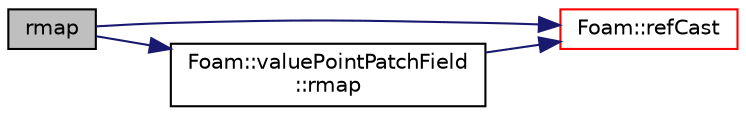 digraph "rmap"
{
  bgcolor="transparent";
  edge [fontname="Helvetica",fontsize="10",labelfontname="Helvetica",labelfontsize="10"];
  node [fontname="Helvetica",fontsize="10",shape=record];
  rankdir="LR";
  Node1 [label="rmap",height=0.2,width=0.4,color="black", fillcolor="grey75", style="filled", fontcolor="black"];
  Node1 -> Node2 [color="midnightblue",fontsize="10",style="solid",fontname="Helvetica"];
  Node2 [label="Foam::refCast",height=0.2,width=0.4,color="red",URL="$a10909.html#a28f53307dad4466f23067e79a948e2a1",tooltip="Reference type cast template function. "];
  Node1 -> Node3 [color="midnightblue",fontsize="10",style="solid",fontname="Helvetica"];
  Node3 [label="Foam::valuePointPatchField\l::rmap",height=0.2,width=0.4,color="black",URL="$a02893.html#ae2d7451572e8a2b9fa83d64dbafa419f",tooltip="Reverse map the given PointPatchField onto. "];
  Node3 -> Node2 [color="midnightblue",fontsize="10",style="solid",fontname="Helvetica"];
}
